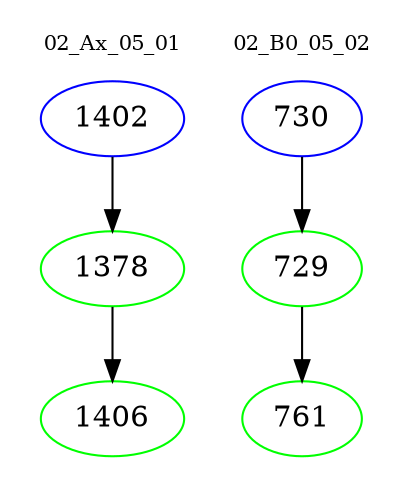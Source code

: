 digraph{
subgraph cluster_0 {
color = white
label = "02_Ax_05_01";
fontsize=10;
T0_1402 [label="1402", color="blue"]
T0_1402 -> T0_1378 [color="black"]
T0_1378 [label="1378", color="green"]
T0_1378 -> T0_1406 [color="black"]
T0_1406 [label="1406", color="green"]
}
subgraph cluster_1 {
color = white
label = "02_B0_05_02";
fontsize=10;
T1_730 [label="730", color="blue"]
T1_730 -> T1_729 [color="black"]
T1_729 [label="729", color="green"]
T1_729 -> T1_761 [color="black"]
T1_761 [label="761", color="green"]
}
}
